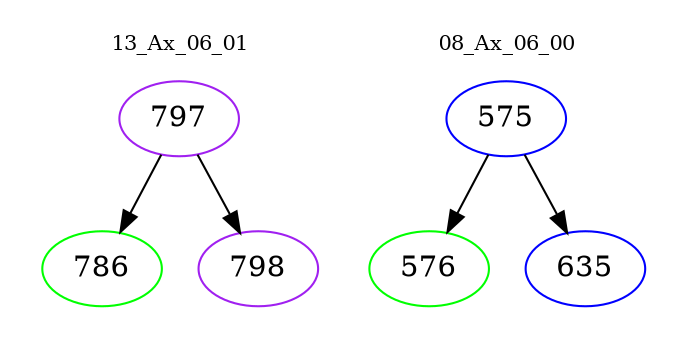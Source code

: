digraph{
subgraph cluster_0 {
color = white
label = "13_Ax_06_01";
fontsize=10;
T0_797 [label="797", color="purple"]
T0_797 -> T0_786 [color="black"]
T0_786 [label="786", color="green"]
T0_797 -> T0_798 [color="black"]
T0_798 [label="798", color="purple"]
}
subgraph cluster_1 {
color = white
label = "08_Ax_06_00";
fontsize=10;
T1_575 [label="575", color="blue"]
T1_575 -> T1_576 [color="black"]
T1_576 [label="576", color="green"]
T1_575 -> T1_635 [color="black"]
T1_635 [label="635", color="blue"]
}
}
